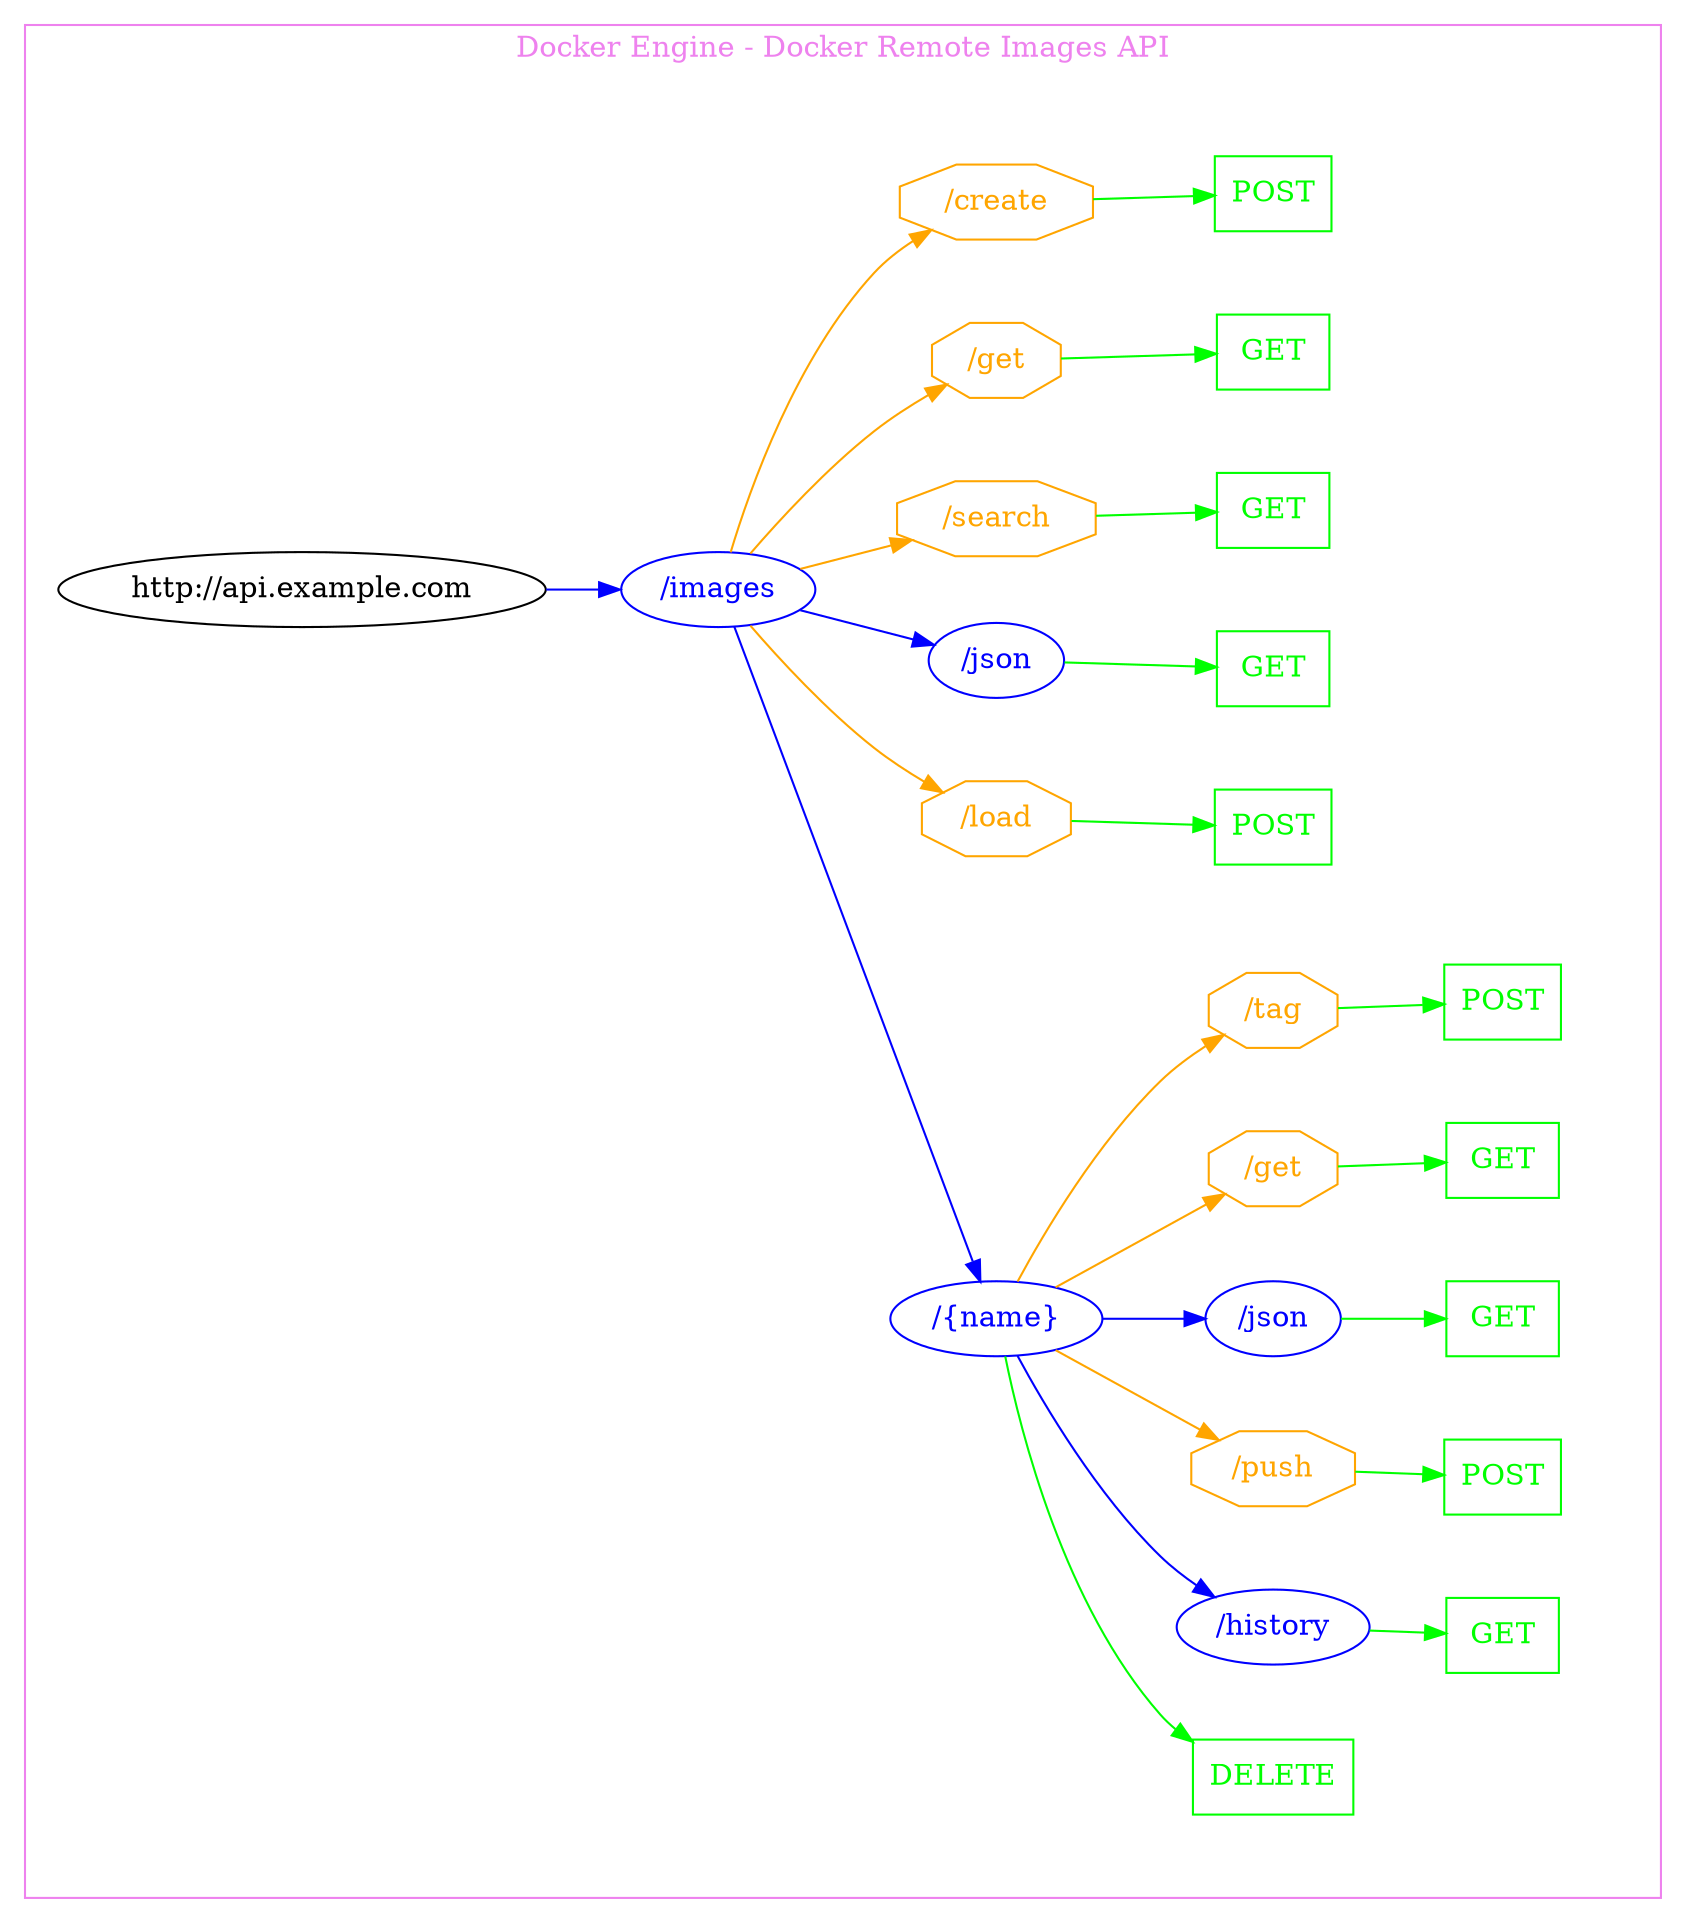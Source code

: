 digraph Cloud_Computing_REST_API {
rankdir="LR";
subgraph cluster_0 {
label="Docker Engine - Docker Remote Images API"
color=violet
fontcolor=violet
subgraph cluster_1 {
label=""
color=white
fontcolor=white
node1 [label="http://api.example.com", shape="ellipse", color="black", fontcolor="black"]
node1 -> node2 [color="blue", fontcolor="blue"]
subgraph cluster_2 {
label=""
color=white
fontcolor=white
node2 [label="/images", shape="ellipse", color="blue", fontcolor="blue"]
node2 -> node3 [color="blue", fontcolor="blue"]
subgraph cluster_3 {
label=""
color=white
fontcolor=white
node3 [label="/{name}", shape="ellipse", color="blue", fontcolor="blue"]
node3 -> node4 [color="green", fontcolor="green"]
subgraph cluster_4 {
label=""
color=white
fontcolor=white
node4 [label="DELETE", shape="box", color="green", fontcolor="green"]
}
node3 -> node5 [color="blue", fontcolor="blue"]
subgraph cluster_5 {
label=""
color=white
fontcolor=white
node5 [label="/history", shape="ellipse", color="blue", fontcolor="blue"]
node5 -> node6 [color="green", fontcolor="green"]
subgraph cluster_6 {
label=""
color=white
fontcolor=white
node6 [label="GET", shape="box", color="green", fontcolor="green"]
}
}
node3 -> node7 [color="orange", fontcolor="orange"]
subgraph cluster_7 {
label=""
color=white
fontcolor=white
node7 [label="/push", shape="octagon", color="orange", fontcolor="orange"]
node7 -> node8 [color="green", fontcolor="green"]
subgraph cluster_8 {
label=""
color=white
fontcolor=white
node8 [label="POST", shape="box", color="green", fontcolor="green"]
}
}
node3 -> node9 [color="blue", fontcolor="blue"]
subgraph cluster_9 {
label=""
color=white
fontcolor=white
node9 [label="/json", shape="ellipse", color="blue", fontcolor="blue"]
node9 -> node10 [color="green", fontcolor="green"]
subgraph cluster_10 {
label=""
color=white
fontcolor=white
node10 [label="GET", shape="box", color="green", fontcolor="green"]
}
}
node3 -> node11 [color="orange", fontcolor="orange"]
subgraph cluster_11 {
label=""
color=white
fontcolor=white
node11 [label="/get", shape="octagon", color="orange", fontcolor="orange"]
node11 -> node12 [color="green", fontcolor="green"]
subgraph cluster_12 {
label=""
color=white
fontcolor=white
node12 [label="GET", shape="box", color="green", fontcolor="green"]
}
}
node3 -> node13 [color="orange", fontcolor="orange"]
subgraph cluster_13 {
label=""
color=white
fontcolor=white
node13 [label="/tag", shape="octagon", color="orange", fontcolor="orange"]
node13 -> node14 [color="green", fontcolor="green"]
subgraph cluster_14 {
label=""
color=white
fontcolor=white
node14 [label="POST", shape="box", color="green", fontcolor="green"]
}
}
}
node2 -> node15 [color="orange", fontcolor="orange"]
subgraph cluster_15 {
label=""
color=white
fontcolor=white
node15 [label="/load", shape="octagon", color="orange", fontcolor="orange"]
node15 -> node16 [color="green", fontcolor="green"]
subgraph cluster_16 {
label=""
color=white
fontcolor=white
node16 [label="POST", shape="box", color="green", fontcolor="green"]
}
}
node2 -> node17 [color="blue", fontcolor="blue"]
subgraph cluster_17 {
label=""
color=white
fontcolor=white
node17 [label="/json", shape="ellipse", color="blue", fontcolor="blue"]
node17 -> node18 [color="green", fontcolor="green"]
subgraph cluster_18 {
label=""
color=white
fontcolor=white
node18 [label="GET", shape="box", color="green", fontcolor="green"]
}
}
node2 -> node19 [color="orange", fontcolor="orange"]
subgraph cluster_19 {
label=""
color=white
fontcolor=white
node19 [label="/search", shape="octagon", color="orange", fontcolor="orange"]
node19 -> node20 [color="green", fontcolor="green"]
subgraph cluster_20 {
label=""
color=white
fontcolor=white
node20 [label="GET", shape="box", color="green", fontcolor="green"]
}
}
node2 -> node21 [color="orange", fontcolor="orange"]
subgraph cluster_21 {
label=""
color=white
fontcolor=white
node21 [label="/get", shape="octagon", color="orange", fontcolor="orange"]
node21 -> node22 [color="green", fontcolor="green"]
subgraph cluster_22 {
label=""
color=white
fontcolor=white
node22 [label="GET", shape="box", color="green", fontcolor="green"]
}
}
node2 -> node23 [color="orange", fontcolor="orange"]
subgraph cluster_23 {
label=""
color=white
fontcolor=white
node23 [label="/create", shape="octagon", color="orange", fontcolor="orange"]
node23 -> node24 [color="green", fontcolor="green"]
subgraph cluster_24 {
label=""
color=white
fontcolor=white
node24 [label="POST", shape="box", color="green", fontcolor="green"]
}
}
}
}
}
}
